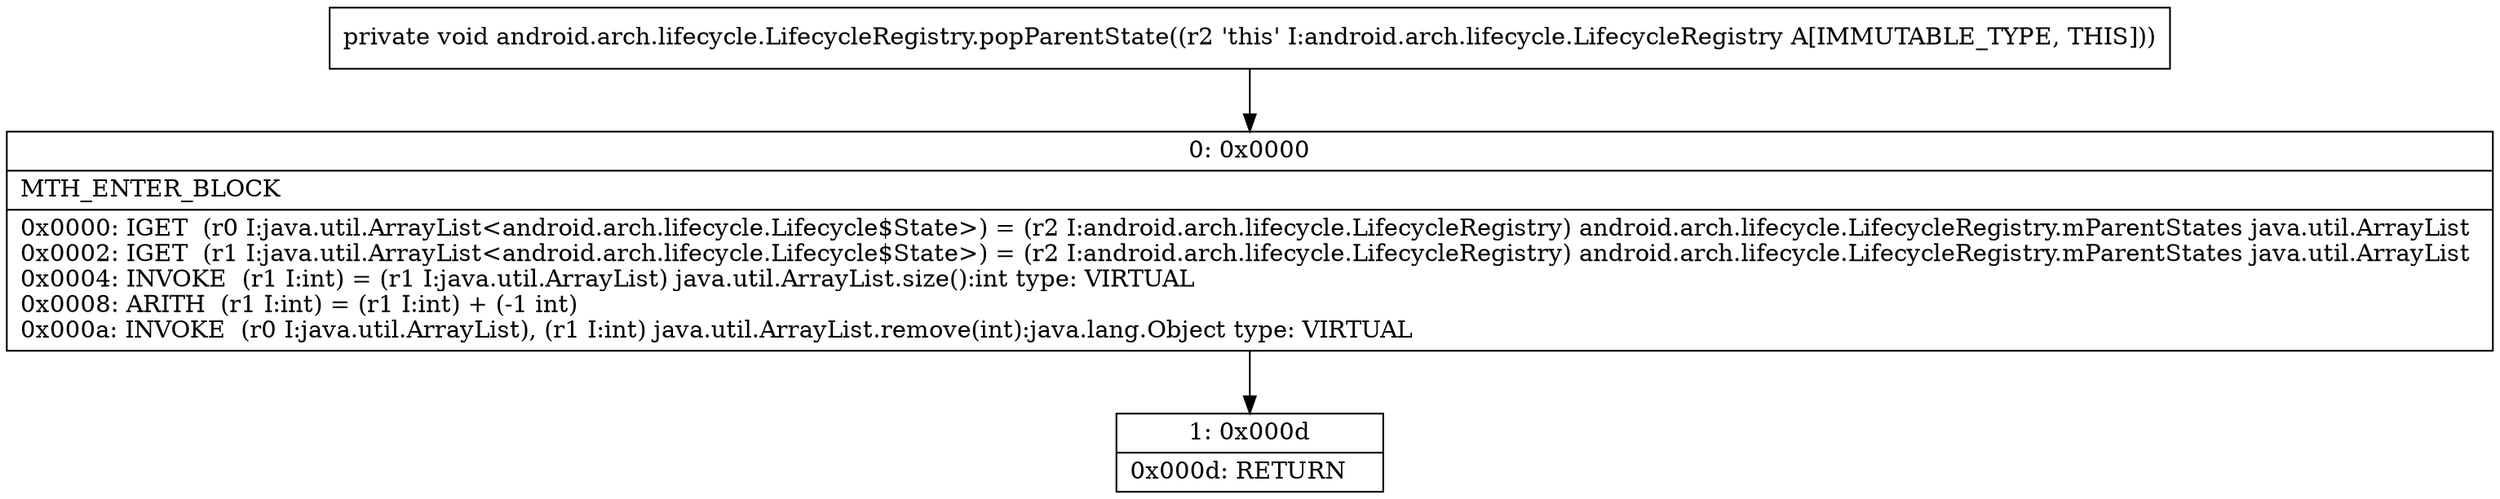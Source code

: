 digraph "CFG forandroid.arch.lifecycle.LifecycleRegistry.popParentState()V" {
Node_0 [shape=record,label="{0\:\ 0x0000|MTH_ENTER_BLOCK\l|0x0000: IGET  (r0 I:java.util.ArrayList\<android.arch.lifecycle.Lifecycle$State\>) = (r2 I:android.arch.lifecycle.LifecycleRegistry) android.arch.lifecycle.LifecycleRegistry.mParentStates java.util.ArrayList \l0x0002: IGET  (r1 I:java.util.ArrayList\<android.arch.lifecycle.Lifecycle$State\>) = (r2 I:android.arch.lifecycle.LifecycleRegistry) android.arch.lifecycle.LifecycleRegistry.mParentStates java.util.ArrayList \l0x0004: INVOKE  (r1 I:int) = (r1 I:java.util.ArrayList) java.util.ArrayList.size():int type: VIRTUAL \l0x0008: ARITH  (r1 I:int) = (r1 I:int) + (\-1 int) \l0x000a: INVOKE  (r0 I:java.util.ArrayList), (r1 I:int) java.util.ArrayList.remove(int):java.lang.Object type: VIRTUAL \l}"];
Node_1 [shape=record,label="{1\:\ 0x000d|0x000d: RETURN   \l}"];
MethodNode[shape=record,label="{private void android.arch.lifecycle.LifecycleRegistry.popParentState((r2 'this' I:android.arch.lifecycle.LifecycleRegistry A[IMMUTABLE_TYPE, THIS])) }"];
MethodNode -> Node_0;
Node_0 -> Node_1;
}

